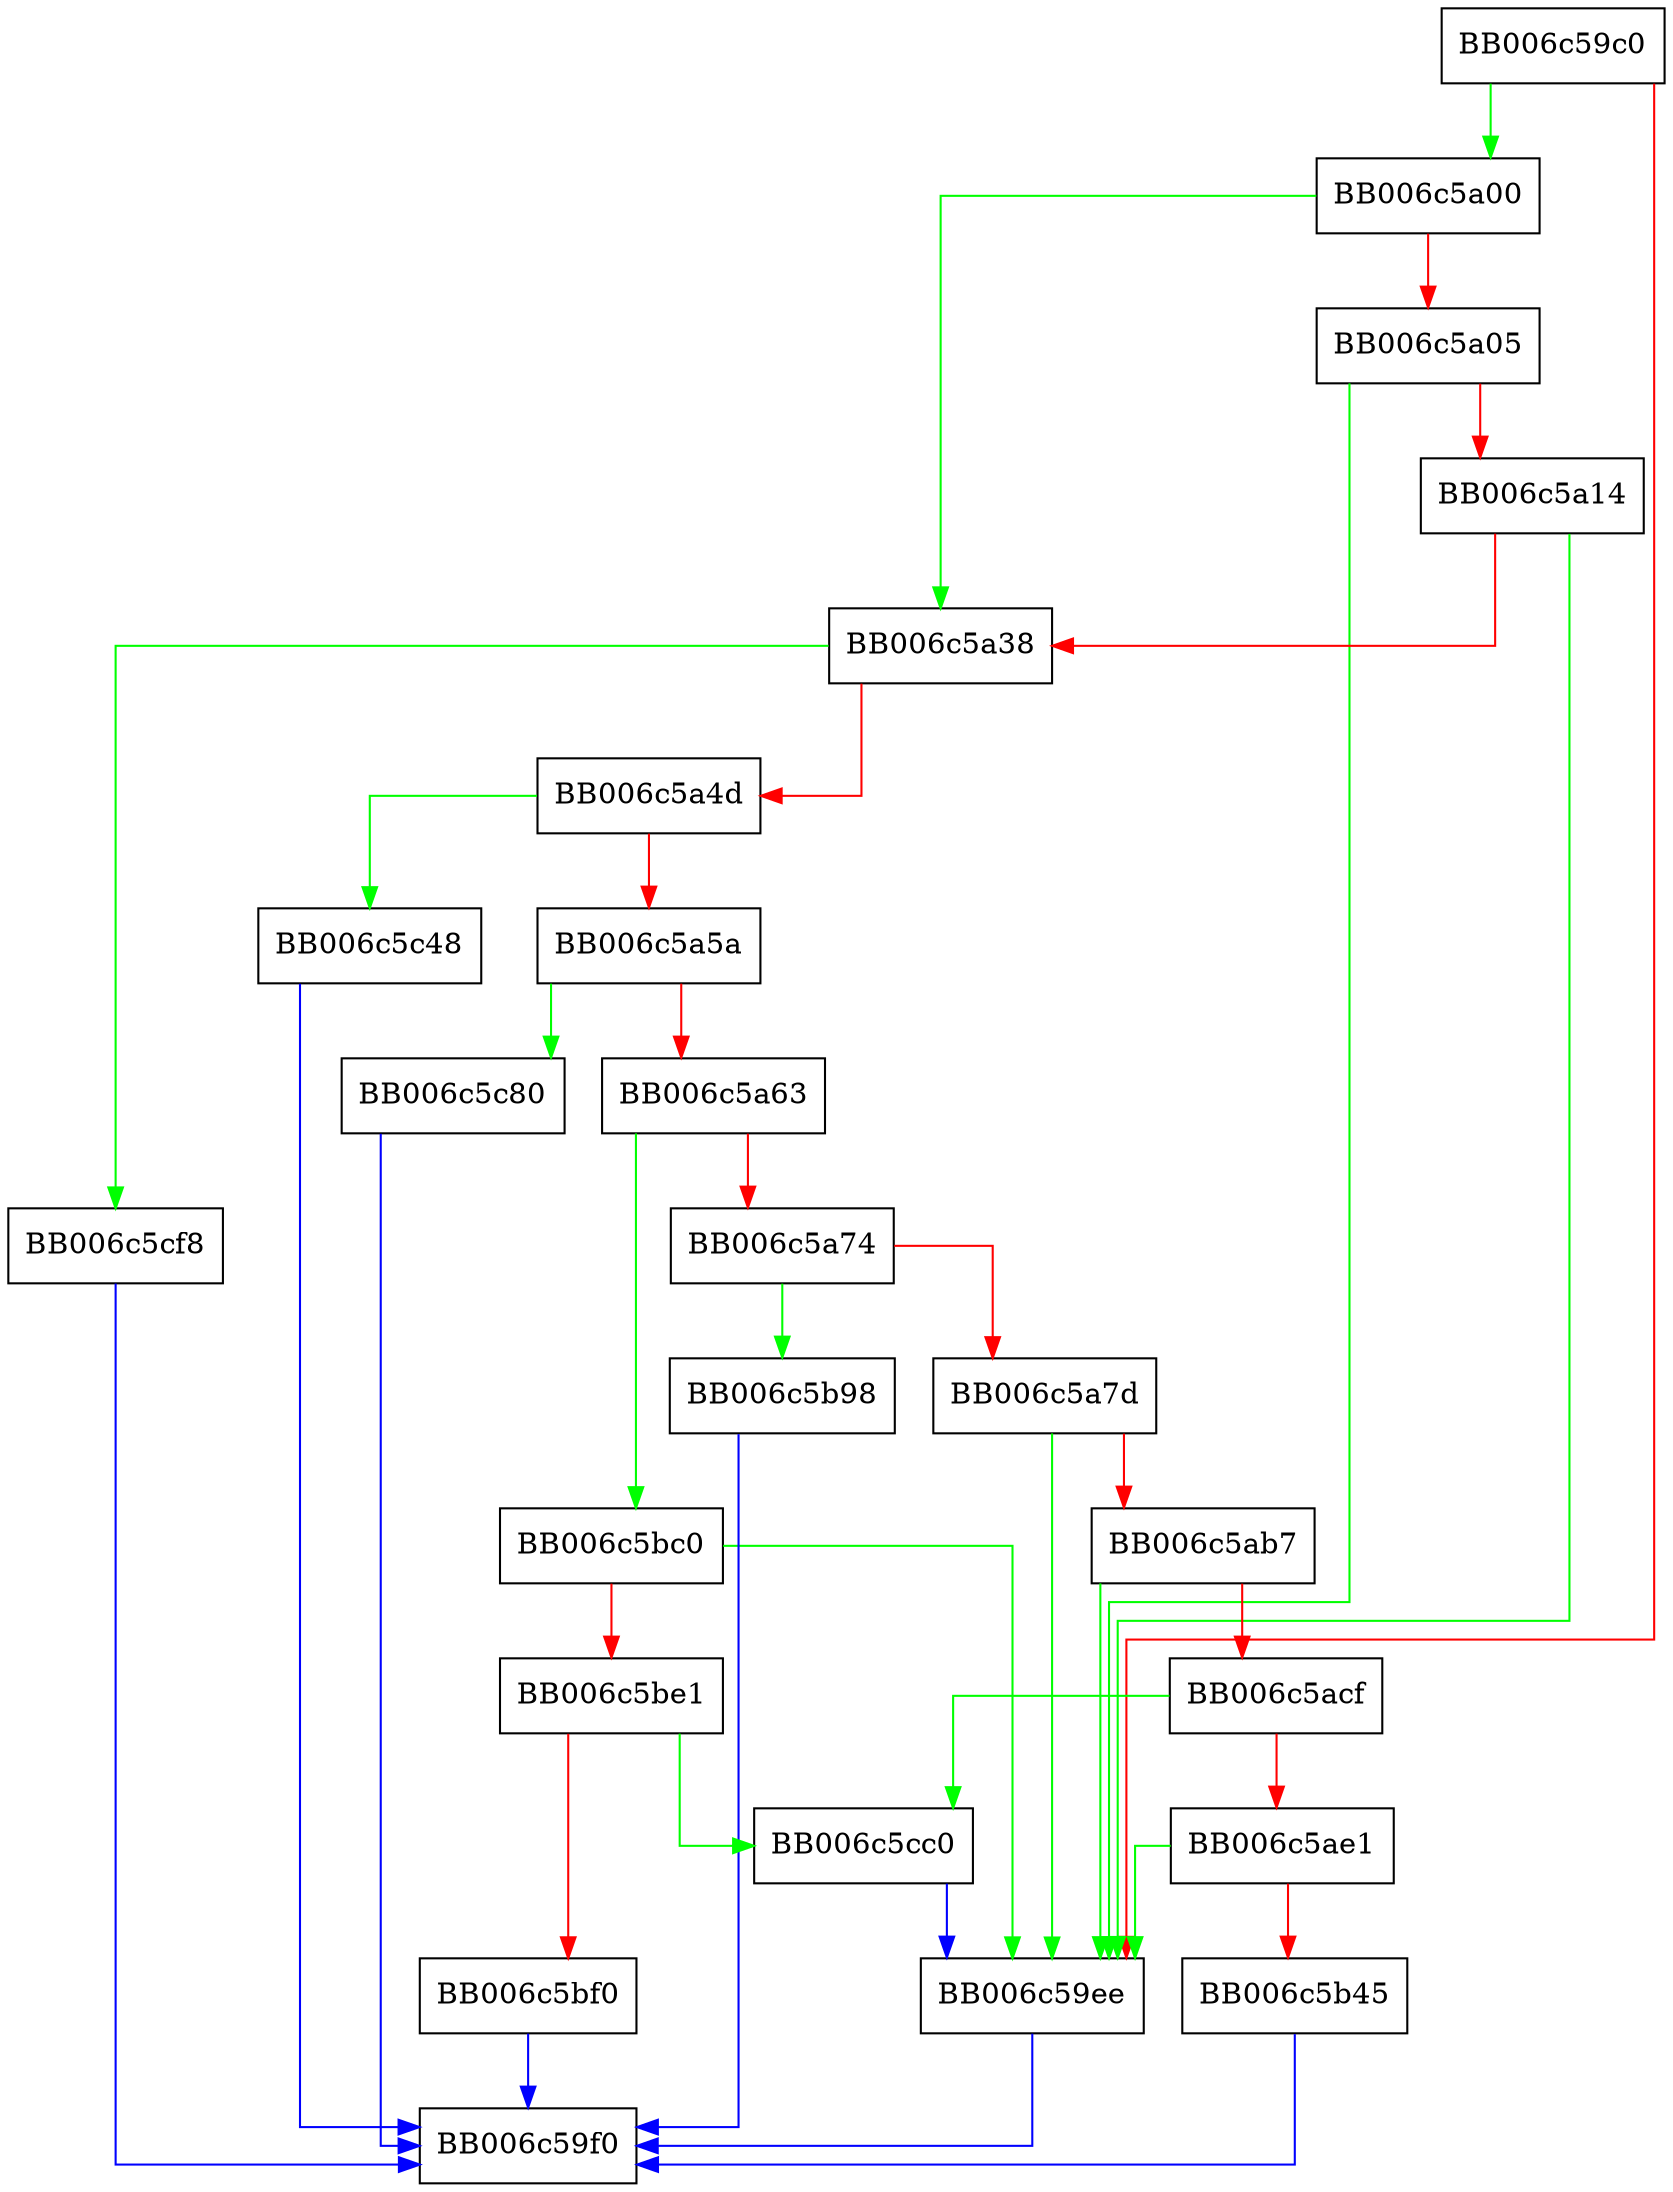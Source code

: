 digraph kdf_hkdf_derive {
  node [shape="box"];
  graph [splines=ortho];
  BB006c59c0 -> BB006c5a00 [color="green"];
  BB006c59c0 -> BB006c59ee [color="red"];
  BB006c59ee -> BB006c59f0 [color="blue"];
  BB006c5a00 -> BB006c5a38 [color="green"];
  BB006c5a00 -> BB006c5a05 [color="red"];
  BB006c5a05 -> BB006c59ee [color="green"];
  BB006c5a05 -> BB006c5a14 [color="red"];
  BB006c5a14 -> BB006c59ee [color="green"];
  BB006c5a14 -> BB006c5a38 [color="red"];
  BB006c5a38 -> BB006c5cf8 [color="green"];
  BB006c5a38 -> BB006c5a4d [color="red"];
  BB006c5a4d -> BB006c5c48 [color="green"];
  BB006c5a4d -> BB006c5a5a [color="red"];
  BB006c5a5a -> BB006c5c80 [color="green"];
  BB006c5a5a -> BB006c5a63 [color="red"];
  BB006c5a63 -> BB006c5bc0 [color="green"];
  BB006c5a63 -> BB006c5a74 [color="red"];
  BB006c5a74 -> BB006c5b98 [color="green"];
  BB006c5a74 -> BB006c5a7d [color="red"];
  BB006c5a7d -> BB006c59ee [color="green"];
  BB006c5a7d -> BB006c5ab7 [color="red"];
  BB006c5ab7 -> BB006c59ee [color="green"];
  BB006c5ab7 -> BB006c5acf [color="red"];
  BB006c5acf -> BB006c5cc0 [color="green"];
  BB006c5acf -> BB006c5ae1 [color="red"];
  BB006c5ae1 -> BB006c59ee [color="green"];
  BB006c5ae1 -> BB006c5b45 [color="red"];
  BB006c5b45 -> BB006c59f0 [color="blue"];
  BB006c5b98 -> BB006c59f0 [color="blue"];
  BB006c5bc0 -> BB006c59ee [color="green"];
  BB006c5bc0 -> BB006c5be1 [color="red"];
  BB006c5be1 -> BB006c5cc0 [color="green"];
  BB006c5be1 -> BB006c5bf0 [color="red"];
  BB006c5bf0 -> BB006c59f0 [color="blue"];
  BB006c5c48 -> BB006c59f0 [color="blue"];
  BB006c5c80 -> BB006c59f0 [color="blue"];
  BB006c5cc0 -> BB006c59ee [color="blue"];
  BB006c5cf8 -> BB006c59f0 [color="blue"];
}